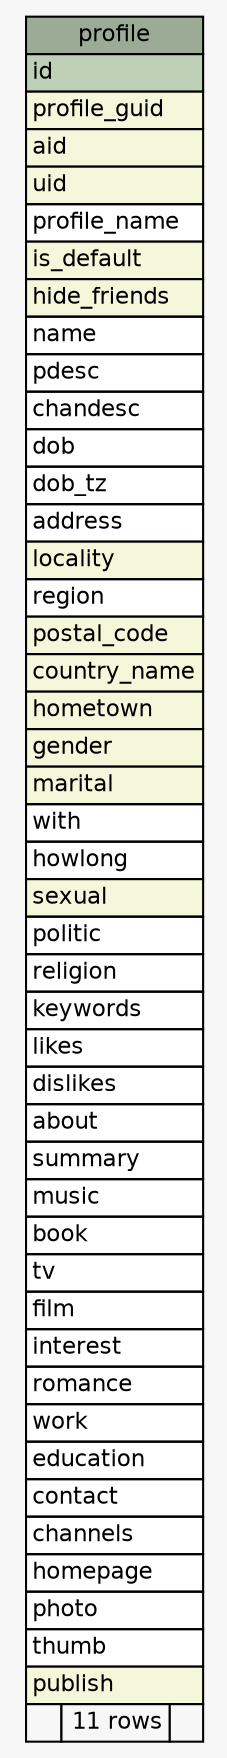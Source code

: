// dot 2.26.3 on Linux 3.2.0-4-686-pae
// SchemaSpy rev 590
digraph "profile" {
  graph [
    rankdir="RL"
    bgcolor="#f7f7f7"
    nodesep="0.18"
    ranksep="0.46"
    fontname="Helvetica"
    fontsize="11"
  ];
  node [
    fontname="Helvetica"
    fontsize="11"
    shape="plaintext"
  ];
  edge [
    arrowsize="0.8"
  ];
  "profile" [
    label=<
    <TABLE BORDER="0" CELLBORDER="1" CELLSPACING="0" BGCOLOR="#ffffff">
      <TR><TD COLSPAN="3" BGCOLOR="#9bab96" ALIGN="CENTER">profile</TD></TR>
      <TR><TD PORT="id" COLSPAN="3" BGCOLOR="#bed1b8" ALIGN="LEFT">id</TD></TR>
      <TR><TD PORT="profile_guid" COLSPAN="3" BGCOLOR="#f4f7da" ALIGN="LEFT">profile_guid</TD></TR>
      <TR><TD PORT="aid" COLSPAN="3" BGCOLOR="#f4f7da" ALIGN="LEFT">aid</TD></TR>
      <TR><TD PORT="uid" COLSPAN="3" BGCOLOR="#f4f7da" ALIGN="LEFT">uid</TD></TR>
      <TR><TD PORT="profile_name" COLSPAN="3" ALIGN="LEFT">profile_name</TD></TR>
      <TR><TD PORT="is_default" COLSPAN="3" BGCOLOR="#f4f7da" ALIGN="LEFT">is_default</TD></TR>
      <TR><TD PORT="hide_friends" COLSPAN="3" BGCOLOR="#f4f7da" ALIGN="LEFT">hide_friends</TD></TR>
      <TR><TD PORT="name" COLSPAN="3" ALIGN="LEFT">name</TD></TR>
      <TR><TD PORT="pdesc" COLSPAN="3" ALIGN="LEFT">pdesc</TD></TR>
      <TR><TD PORT="chandesc" COLSPAN="3" ALIGN="LEFT">chandesc</TD></TR>
      <TR><TD PORT="dob" COLSPAN="3" ALIGN="LEFT">dob</TD></TR>
      <TR><TD PORT="dob_tz" COLSPAN="3" ALIGN="LEFT">dob_tz</TD></TR>
      <TR><TD PORT="address" COLSPAN="3" ALIGN="LEFT">address</TD></TR>
      <TR><TD PORT="locality" COLSPAN="3" BGCOLOR="#f4f7da" ALIGN="LEFT">locality</TD></TR>
      <TR><TD PORT="region" COLSPAN="3" ALIGN="LEFT">region</TD></TR>
      <TR><TD PORT="postal_code" COLSPAN="3" BGCOLOR="#f4f7da" ALIGN="LEFT">postal_code</TD></TR>
      <TR><TD PORT="country_name" COLSPAN="3" BGCOLOR="#f4f7da" ALIGN="LEFT">country_name</TD></TR>
      <TR><TD PORT="hometown" COLSPAN="3" BGCOLOR="#f4f7da" ALIGN="LEFT">hometown</TD></TR>
      <TR><TD PORT="gender" COLSPAN="3" BGCOLOR="#f4f7da" ALIGN="LEFT">gender</TD></TR>
      <TR><TD PORT="marital" COLSPAN="3" BGCOLOR="#f4f7da" ALIGN="LEFT">marital</TD></TR>
      <TR><TD PORT="with" COLSPAN="3" ALIGN="LEFT">with</TD></TR>
      <TR><TD PORT="howlong" COLSPAN="3" ALIGN="LEFT">howlong</TD></TR>
      <TR><TD PORT="sexual" COLSPAN="3" BGCOLOR="#f4f7da" ALIGN="LEFT">sexual</TD></TR>
      <TR><TD PORT="politic" COLSPAN="3" ALIGN="LEFT">politic</TD></TR>
      <TR><TD PORT="religion" COLSPAN="3" ALIGN="LEFT">religion</TD></TR>
      <TR><TD PORT="keywords" COLSPAN="3" ALIGN="LEFT">keywords</TD></TR>
      <TR><TD PORT="likes" COLSPAN="3" ALIGN="LEFT">likes</TD></TR>
      <TR><TD PORT="dislikes" COLSPAN="3" ALIGN="LEFT">dislikes</TD></TR>
      <TR><TD PORT="about" COLSPAN="3" ALIGN="LEFT">about</TD></TR>
      <TR><TD PORT="summary" COLSPAN="3" ALIGN="LEFT">summary</TD></TR>
      <TR><TD PORT="music" COLSPAN="3" ALIGN="LEFT">music</TD></TR>
      <TR><TD PORT="book" COLSPAN="3" ALIGN="LEFT">book</TD></TR>
      <TR><TD PORT="tv" COLSPAN="3" ALIGN="LEFT">tv</TD></TR>
      <TR><TD PORT="film" COLSPAN="3" ALIGN="LEFT">film</TD></TR>
      <TR><TD PORT="interest" COLSPAN="3" ALIGN="LEFT">interest</TD></TR>
      <TR><TD PORT="romance" COLSPAN="3" ALIGN="LEFT">romance</TD></TR>
      <TR><TD PORT="work" COLSPAN="3" ALIGN="LEFT">work</TD></TR>
      <TR><TD PORT="education" COLSPAN="3" ALIGN="LEFT">education</TD></TR>
      <TR><TD PORT="contact" COLSPAN="3" ALIGN="LEFT">contact</TD></TR>
      <TR><TD PORT="channels" COLSPAN="3" ALIGN="LEFT">channels</TD></TR>
      <TR><TD PORT="homepage" COLSPAN="3" ALIGN="LEFT">homepage</TD></TR>
      <TR><TD PORT="photo" COLSPAN="3" ALIGN="LEFT">photo</TD></TR>
      <TR><TD PORT="thumb" COLSPAN="3" ALIGN="LEFT">thumb</TD></TR>
      <TR><TD PORT="publish" COLSPAN="3" BGCOLOR="#f4f7da" ALIGN="LEFT">publish</TD></TR>
      <TR><TD ALIGN="LEFT" BGCOLOR="#f7f7f7">  </TD><TD ALIGN="RIGHT" BGCOLOR="#f7f7f7">11 rows</TD><TD ALIGN="RIGHT" BGCOLOR="#f7f7f7">  </TD></TR>
    </TABLE>>
    URL="tables/profile.html"
    tooltip="profile"
  ];
}

